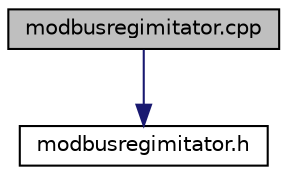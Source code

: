 digraph "modbusregimitator.cpp"
{
  edge [fontname="Helvetica",fontsize="10",labelfontname="Helvetica",labelfontsize="10"];
  node [fontname="Helvetica",fontsize="10",shape=record];
  Node0 [label="modbusregimitator.cpp",height=0.2,width=0.4,color="black", fillcolor="grey75", style="filled", fontcolor="black"];
  Node0 -> Node1 [color="midnightblue",fontsize="10",style="solid"];
  Node1 [label="modbusregimitator.h",height=0.2,width=0.4,color="black", fillcolor="white", style="filled",URL="$modbusregimitator_8h.html"];
}
